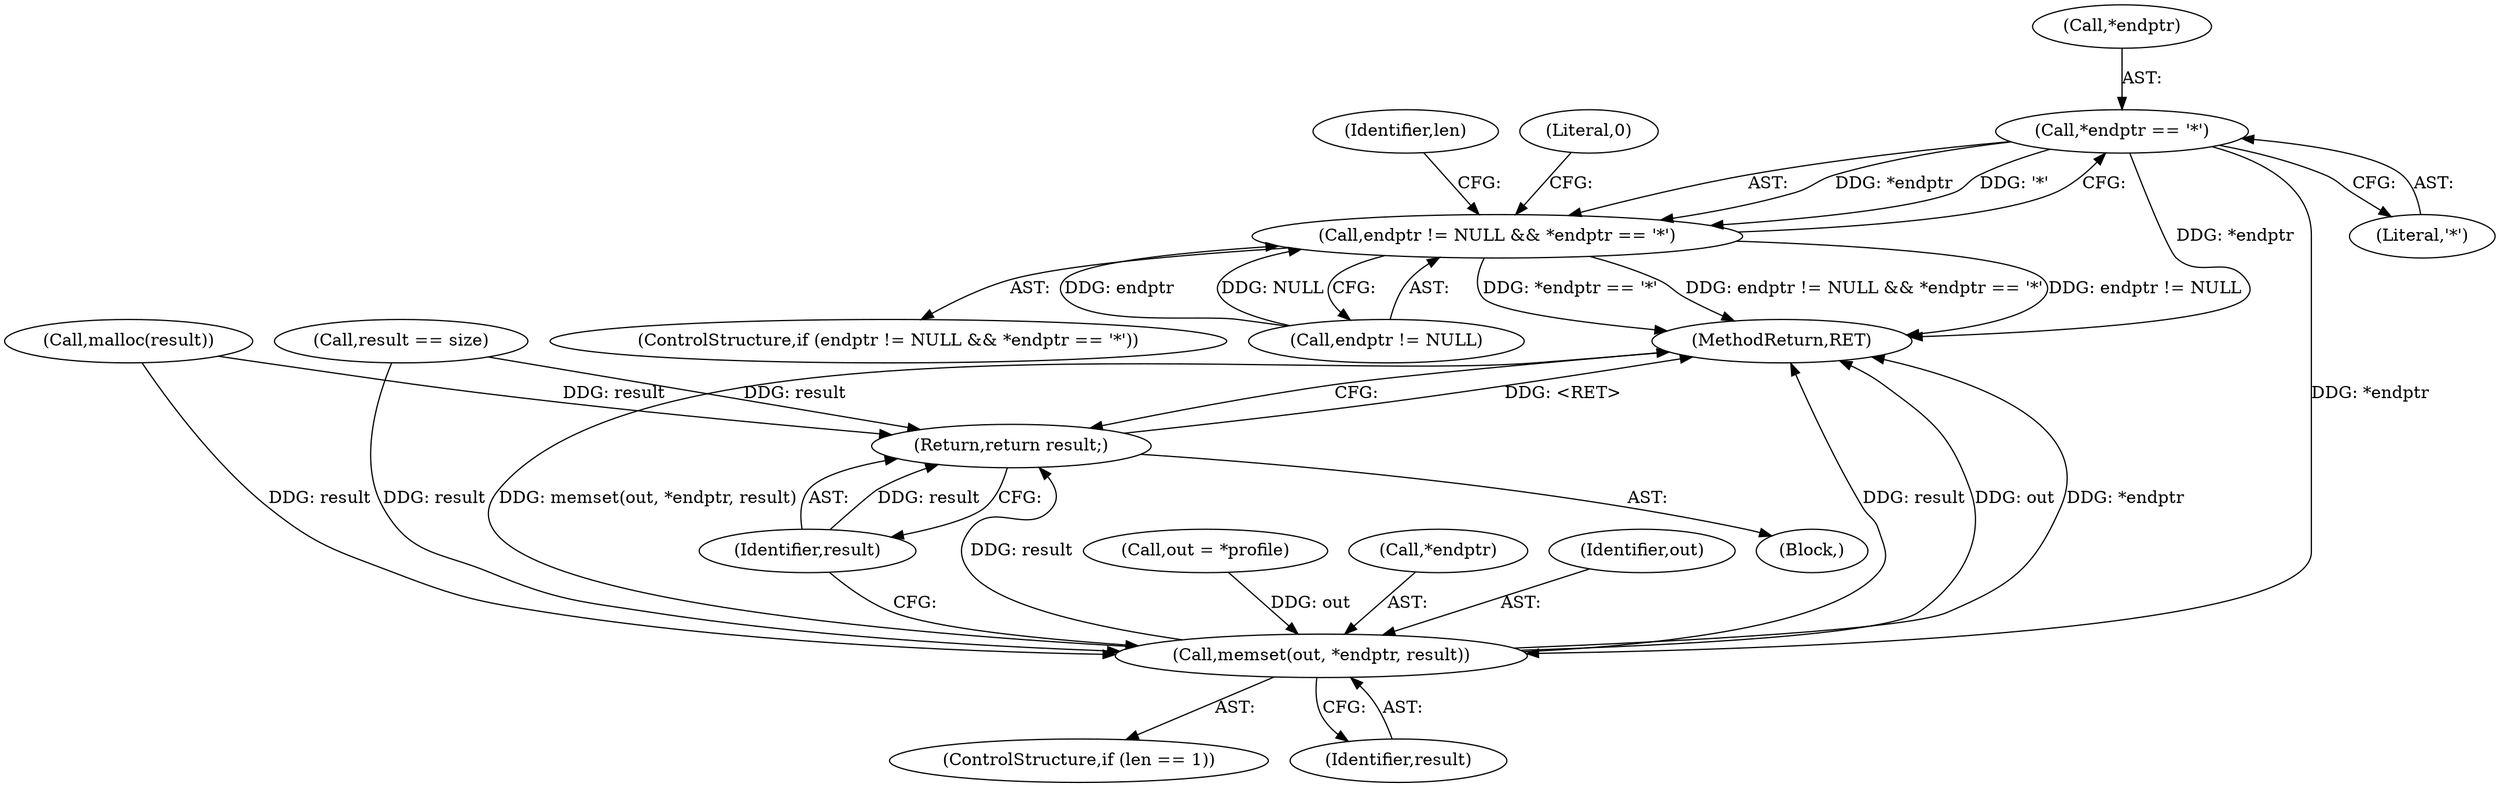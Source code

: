 digraph "0_Android_9d4853418ab2f754c2b63e091c29c5529b8b86ca_17@pointer" {
"1000125" [label="(Call,*endptr == '*')"];
"1000121" [label="(Call,endptr != NULL && *endptr == '*')"];
"1000171" [label="(Call,memset(out, *endptr, result))"];
"1000197" [label="(Return,return result;)"];
"1000209" [label="(MethodReturn,RET)"];
"1000163" [label="(Call,out = *profile)"];
"1000173" [label="(Call,*endptr)"];
"1000132" [label="(Identifier,len)"];
"1000125" [label="(Call,*endptr == '*')"];
"1000161" [label="(Block,)"];
"1000122" [label="(Call,endptr != NULL)"];
"1000208" [label="(Literal,0)"];
"1000172" [label="(Identifier,out)"];
"1000128" [label="(Literal,'*')"];
"1000121" [label="(Call,endptr != NULL && *endptr == '*')"];
"1000120" [label="(ControlStructure,if (endptr != NULL && *endptr == '*'))"];
"1000198" [label="(Identifier,result)"];
"1000158" [label="(Call,malloc(result))"];
"1000167" [label="(ControlStructure,if (len == 1))"];
"1000171" [label="(Call,memset(out, *endptr, result))"];
"1000151" [label="(Call,result == size)"];
"1000175" [label="(Identifier,result)"];
"1000197" [label="(Return,return result;)"];
"1000126" [label="(Call,*endptr)"];
"1000125" -> "1000121"  [label="AST: "];
"1000125" -> "1000128"  [label="CFG: "];
"1000126" -> "1000125"  [label="AST: "];
"1000128" -> "1000125"  [label="AST: "];
"1000121" -> "1000125"  [label="CFG: "];
"1000125" -> "1000209"  [label="DDG: *endptr"];
"1000125" -> "1000121"  [label="DDG: *endptr"];
"1000125" -> "1000121"  [label="DDG: '*'"];
"1000125" -> "1000171"  [label="DDG: *endptr"];
"1000121" -> "1000120"  [label="AST: "];
"1000121" -> "1000122"  [label="CFG: "];
"1000122" -> "1000121"  [label="AST: "];
"1000132" -> "1000121"  [label="CFG: "];
"1000208" -> "1000121"  [label="CFG: "];
"1000121" -> "1000209"  [label="DDG: *endptr == '*'"];
"1000121" -> "1000209"  [label="DDG: endptr != NULL && *endptr == '*'"];
"1000121" -> "1000209"  [label="DDG: endptr != NULL"];
"1000122" -> "1000121"  [label="DDG: endptr"];
"1000122" -> "1000121"  [label="DDG: NULL"];
"1000171" -> "1000167"  [label="AST: "];
"1000171" -> "1000175"  [label="CFG: "];
"1000172" -> "1000171"  [label="AST: "];
"1000173" -> "1000171"  [label="AST: "];
"1000175" -> "1000171"  [label="AST: "];
"1000198" -> "1000171"  [label="CFG: "];
"1000171" -> "1000209"  [label="DDG: out"];
"1000171" -> "1000209"  [label="DDG: *endptr"];
"1000171" -> "1000209"  [label="DDG: memset(out, *endptr, result)"];
"1000171" -> "1000209"  [label="DDG: result"];
"1000163" -> "1000171"  [label="DDG: out"];
"1000158" -> "1000171"  [label="DDG: result"];
"1000151" -> "1000171"  [label="DDG: result"];
"1000171" -> "1000197"  [label="DDG: result"];
"1000197" -> "1000161"  [label="AST: "];
"1000197" -> "1000198"  [label="CFG: "];
"1000198" -> "1000197"  [label="AST: "];
"1000209" -> "1000197"  [label="CFG: "];
"1000197" -> "1000209"  [label="DDG: <RET>"];
"1000198" -> "1000197"  [label="DDG: result"];
"1000158" -> "1000197"  [label="DDG: result"];
"1000151" -> "1000197"  [label="DDG: result"];
}
